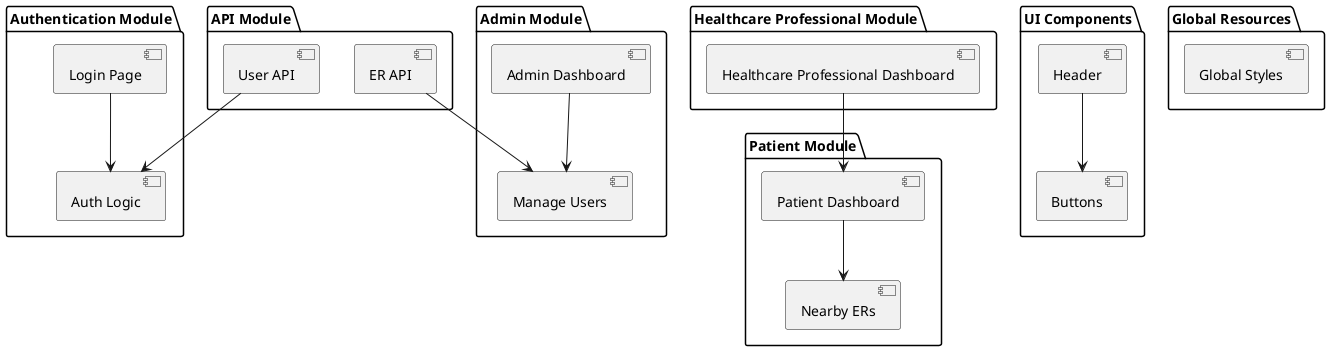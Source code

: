 @startuml

package "Authentication Module" {
  [Login Page] 
  [Auth Logic] 
}

package "Admin Module" {
  [Admin Dashboard]
  [Manage Users]
}

package "Healthcare Professional Module" {
  [Healthcare Professional Dashboard]
}

package "Patient Module" {
  [Patient Dashboard]
  [Nearby ERs]
}

package "UI Components" {
  [Header]
  [Buttons]
}

package "API Module" {
  [User API]
  [ER API]
}

package "Global Resources" {
  [Global Styles]
}

' Defining interactions
[Login Page] --> [Auth Logic]
[Admin Dashboard] --> [Manage Users]
[Healthcare Professional Dashboard] --> [Patient Dashboard]
[Patient Dashboard] --> [Nearby ERs]

[User API] --> [Auth Logic]
[ER API] --> [Manage Users]

[Header] --> [Buttons]

@enduml